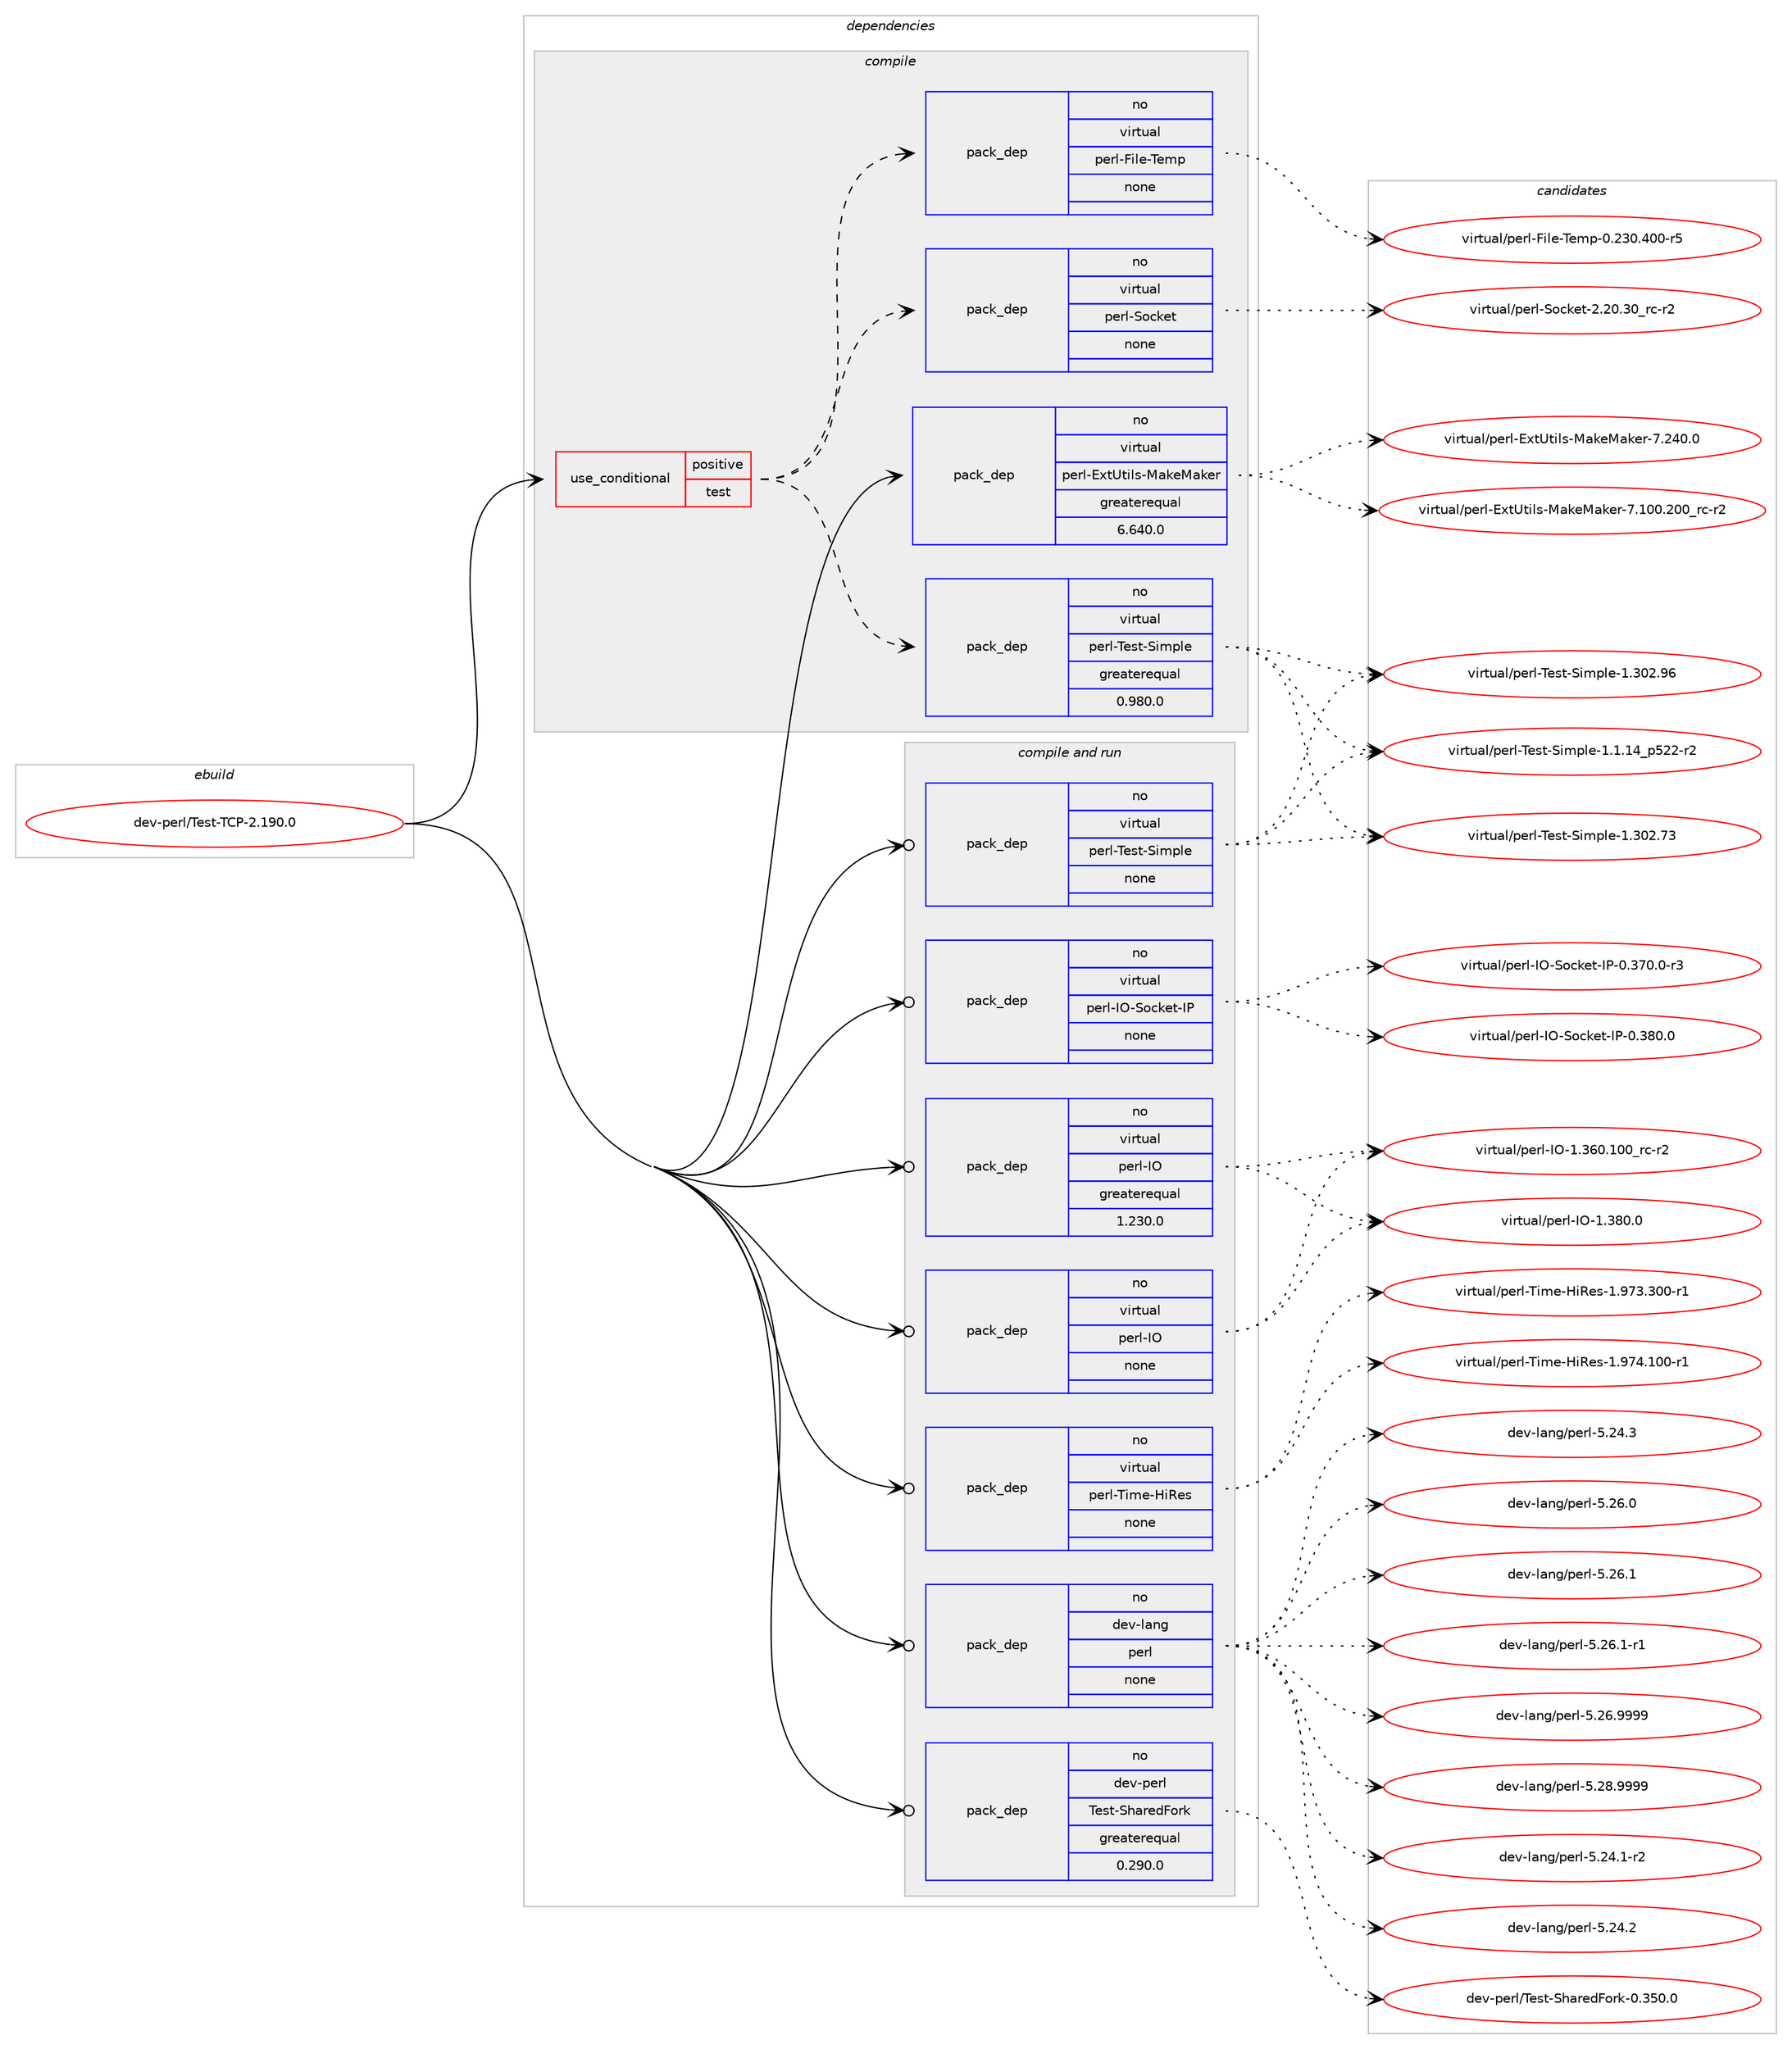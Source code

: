 digraph prolog {

# *************
# Graph options
# *************

newrank=true;
concentrate=true;
compound=true;
graph [rankdir=LR,fontname=Helvetica,fontsize=10,ranksep=1.5];#, ranksep=2.5, nodesep=0.2];
edge  [arrowhead=vee];
node  [fontname=Helvetica,fontsize=10];

# **********
# The ebuild
# **********

subgraph cluster_leftcol {
color=gray;
rank=same;
label=<<i>ebuild</i>>;
id [label="dev-perl/Test-TCP-2.190.0", color=red, width=4, href="../dev-perl/Test-TCP-2.190.0.svg"];
}

# ****************
# The dependencies
# ****************

subgraph cluster_midcol {
color=gray;
label=<<i>dependencies</i>>;
subgraph cluster_compile {
fillcolor="#eeeeee";
style=filled;
label=<<i>compile</i>>;
subgraph cond28110 {
dependency139605 [label=<<TABLE BORDER="0" CELLBORDER="1" CELLSPACING="0" CELLPADDING="4"><TR><TD ROWSPAN="3" CELLPADDING="10">use_conditional</TD></TR><TR><TD>positive</TD></TR><TR><TD>test</TD></TR></TABLE>>, shape=none, color=red];
subgraph pack107802 {
dependency139606 [label=<<TABLE BORDER="0" CELLBORDER="1" CELLSPACING="0" CELLPADDING="4" WIDTH="220"><TR><TD ROWSPAN="6" CELLPADDING="30">pack_dep</TD></TR><TR><TD WIDTH="110">no</TD></TR><TR><TD>virtual</TD></TR><TR><TD>perl-Test-Simple</TD></TR><TR><TD>greaterequal</TD></TR><TR><TD>0.980.0</TD></TR></TABLE>>, shape=none, color=blue];
}
dependency139605:e -> dependency139606:w [weight=20,style="dashed",arrowhead="vee"];
subgraph pack107803 {
dependency139607 [label=<<TABLE BORDER="0" CELLBORDER="1" CELLSPACING="0" CELLPADDING="4" WIDTH="220"><TR><TD ROWSPAN="6" CELLPADDING="30">pack_dep</TD></TR><TR><TD WIDTH="110">no</TD></TR><TR><TD>virtual</TD></TR><TR><TD>perl-File-Temp</TD></TR><TR><TD>none</TD></TR><TR><TD></TD></TR></TABLE>>, shape=none, color=blue];
}
dependency139605:e -> dependency139607:w [weight=20,style="dashed",arrowhead="vee"];
subgraph pack107804 {
dependency139608 [label=<<TABLE BORDER="0" CELLBORDER="1" CELLSPACING="0" CELLPADDING="4" WIDTH="220"><TR><TD ROWSPAN="6" CELLPADDING="30">pack_dep</TD></TR><TR><TD WIDTH="110">no</TD></TR><TR><TD>virtual</TD></TR><TR><TD>perl-Socket</TD></TR><TR><TD>none</TD></TR><TR><TD></TD></TR></TABLE>>, shape=none, color=blue];
}
dependency139605:e -> dependency139608:w [weight=20,style="dashed",arrowhead="vee"];
}
id:e -> dependency139605:w [weight=20,style="solid",arrowhead="vee"];
subgraph pack107805 {
dependency139609 [label=<<TABLE BORDER="0" CELLBORDER="1" CELLSPACING="0" CELLPADDING="4" WIDTH="220"><TR><TD ROWSPAN="6" CELLPADDING="30">pack_dep</TD></TR><TR><TD WIDTH="110">no</TD></TR><TR><TD>virtual</TD></TR><TR><TD>perl-ExtUtils-MakeMaker</TD></TR><TR><TD>greaterequal</TD></TR><TR><TD>6.640.0</TD></TR></TABLE>>, shape=none, color=blue];
}
id:e -> dependency139609:w [weight=20,style="solid",arrowhead="vee"];
}
subgraph cluster_compileandrun {
fillcolor="#eeeeee";
style=filled;
label=<<i>compile and run</i>>;
subgraph pack107806 {
dependency139610 [label=<<TABLE BORDER="0" CELLBORDER="1" CELLSPACING="0" CELLPADDING="4" WIDTH="220"><TR><TD ROWSPAN="6" CELLPADDING="30">pack_dep</TD></TR><TR><TD WIDTH="110">no</TD></TR><TR><TD>dev-lang</TD></TR><TR><TD>perl</TD></TR><TR><TD>none</TD></TR><TR><TD></TD></TR></TABLE>>, shape=none, color=blue];
}
id:e -> dependency139610:w [weight=20,style="solid",arrowhead="odotvee"];
subgraph pack107807 {
dependency139611 [label=<<TABLE BORDER="0" CELLBORDER="1" CELLSPACING="0" CELLPADDING="4" WIDTH="220"><TR><TD ROWSPAN="6" CELLPADDING="30">pack_dep</TD></TR><TR><TD WIDTH="110">no</TD></TR><TR><TD>dev-perl</TD></TR><TR><TD>Test-SharedFork</TD></TR><TR><TD>greaterequal</TD></TR><TR><TD>0.290.0</TD></TR></TABLE>>, shape=none, color=blue];
}
id:e -> dependency139611:w [weight=20,style="solid",arrowhead="odotvee"];
subgraph pack107808 {
dependency139612 [label=<<TABLE BORDER="0" CELLBORDER="1" CELLSPACING="0" CELLPADDING="4" WIDTH="220"><TR><TD ROWSPAN="6" CELLPADDING="30">pack_dep</TD></TR><TR><TD WIDTH="110">no</TD></TR><TR><TD>virtual</TD></TR><TR><TD>perl-IO</TD></TR><TR><TD>greaterequal</TD></TR><TR><TD>1.230.0</TD></TR></TABLE>>, shape=none, color=blue];
}
id:e -> dependency139612:w [weight=20,style="solid",arrowhead="odotvee"];
subgraph pack107809 {
dependency139613 [label=<<TABLE BORDER="0" CELLBORDER="1" CELLSPACING="0" CELLPADDING="4" WIDTH="220"><TR><TD ROWSPAN="6" CELLPADDING="30">pack_dep</TD></TR><TR><TD WIDTH="110">no</TD></TR><TR><TD>virtual</TD></TR><TR><TD>perl-IO</TD></TR><TR><TD>none</TD></TR><TR><TD></TD></TR></TABLE>>, shape=none, color=blue];
}
id:e -> dependency139613:w [weight=20,style="solid",arrowhead="odotvee"];
subgraph pack107810 {
dependency139614 [label=<<TABLE BORDER="0" CELLBORDER="1" CELLSPACING="0" CELLPADDING="4" WIDTH="220"><TR><TD ROWSPAN="6" CELLPADDING="30">pack_dep</TD></TR><TR><TD WIDTH="110">no</TD></TR><TR><TD>virtual</TD></TR><TR><TD>perl-IO-Socket-IP</TD></TR><TR><TD>none</TD></TR><TR><TD></TD></TR></TABLE>>, shape=none, color=blue];
}
id:e -> dependency139614:w [weight=20,style="solid",arrowhead="odotvee"];
subgraph pack107811 {
dependency139615 [label=<<TABLE BORDER="0" CELLBORDER="1" CELLSPACING="0" CELLPADDING="4" WIDTH="220"><TR><TD ROWSPAN="6" CELLPADDING="30">pack_dep</TD></TR><TR><TD WIDTH="110">no</TD></TR><TR><TD>virtual</TD></TR><TR><TD>perl-Test-Simple</TD></TR><TR><TD>none</TD></TR><TR><TD></TD></TR></TABLE>>, shape=none, color=blue];
}
id:e -> dependency139615:w [weight=20,style="solid",arrowhead="odotvee"];
subgraph pack107812 {
dependency139616 [label=<<TABLE BORDER="0" CELLBORDER="1" CELLSPACING="0" CELLPADDING="4" WIDTH="220"><TR><TD ROWSPAN="6" CELLPADDING="30">pack_dep</TD></TR><TR><TD WIDTH="110">no</TD></TR><TR><TD>virtual</TD></TR><TR><TD>perl-Time-HiRes</TD></TR><TR><TD>none</TD></TR><TR><TD></TD></TR></TABLE>>, shape=none, color=blue];
}
id:e -> dependency139616:w [weight=20,style="solid",arrowhead="odotvee"];
}
subgraph cluster_run {
fillcolor="#eeeeee";
style=filled;
label=<<i>run</i>>;
}
}

# **************
# The candidates
# **************

subgraph cluster_choices {
rank=same;
color=gray;
label=<<i>candidates</i>>;

subgraph choice107802 {
color=black;
nodesep=1;
choice11810511411611797108471121011141084584101115116458310510911210810145494649464952951125350504511450 [label="virtual/perl-Test-Simple-1.1.14_p522-r2", color=red, width=4,href="../virtual/perl-Test-Simple-1.1.14_p522-r2.svg"];
choice118105114116117971084711210111410845841011151164583105109112108101454946514850465551 [label="virtual/perl-Test-Simple-1.302.73", color=red, width=4,href="../virtual/perl-Test-Simple-1.302.73.svg"];
choice118105114116117971084711210111410845841011151164583105109112108101454946514850465754 [label="virtual/perl-Test-Simple-1.302.96", color=red, width=4,href="../virtual/perl-Test-Simple-1.302.96.svg"];
dependency139606:e -> choice11810511411611797108471121011141084584101115116458310510911210810145494649464952951125350504511450:w [style=dotted,weight="100"];
dependency139606:e -> choice118105114116117971084711210111410845841011151164583105109112108101454946514850465551:w [style=dotted,weight="100"];
dependency139606:e -> choice118105114116117971084711210111410845841011151164583105109112108101454946514850465754:w [style=dotted,weight="100"];
}
subgraph choice107803 {
color=black;
nodesep=1;
choice118105114116117971084711210111410845701051081014584101109112454846505148465248484511453 [label="virtual/perl-File-Temp-0.230.400-r5", color=red, width=4,href="../virtual/perl-File-Temp-0.230.400-r5.svg"];
dependency139607:e -> choice118105114116117971084711210111410845701051081014584101109112454846505148465248484511453:w [style=dotted,weight="100"];
}
subgraph choice107804 {
color=black;
nodesep=1;
choice1181051141161179710847112101114108458311199107101116455046504846514895114994511450 [label="virtual/perl-Socket-2.20.30_rc-r2", color=red, width=4,href="../virtual/perl-Socket-2.20.30_rc-r2.svg"];
dependency139608:e -> choice1181051141161179710847112101114108458311199107101116455046504846514895114994511450:w [style=dotted,weight="100"];
}
subgraph choice107805 {
color=black;
nodesep=1;
choice118105114116117971084711210111410845691201168511610510811545779710710177971071011144555464948484650484895114994511450 [label="virtual/perl-ExtUtils-MakeMaker-7.100.200_rc-r2", color=red, width=4,href="../virtual/perl-ExtUtils-MakeMaker-7.100.200_rc-r2.svg"];
choice118105114116117971084711210111410845691201168511610510811545779710710177971071011144555465052484648 [label="virtual/perl-ExtUtils-MakeMaker-7.240.0", color=red, width=4,href="../virtual/perl-ExtUtils-MakeMaker-7.240.0.svg"];
dependency139609:e -> choice118105114116117971084711210111410845691201168511610510811545779710710177971071011144555464948484650484895114994511450:w [style=dotted,weight="100"];
dependency139609:e -> choice118105114116117971084711210111410845691201168511610510811545779710710177971071011144555465052484648:w [style=dotted,weight="100"];
}
subgraph choice107806 {
color=black;
nodesep=1;
choice100101118451089711010347112101114108455346505246494511450 [label="dev-lang/perl-5.24.1-r2", color=red, width=4,href="../dev-lang/perl-5.24.1-r2.svg"];
choice10010111845108971101034711210111410845534650524650 [label="dev-lang/perl-5.24.2", color=red, width=4,href="../dev-lang/perl-5.24.2.svg"];
choice10010111845108971101034711210111410845534650524651 [label="dev-lang/perl-5.24.3", color=red, width=4,href="../dev-lang/perl-5.24.3.svg"];
choice10010111845108971101034711210111410845534650544648 [label="dev-lang/perl-5.26.0", color=red, width=4,href="../dev-lang/perl-5.26.0.svg"];
choice10010111845108971101034711210111410845534650544649 [label="dev-lang/perl-5.26.1", color=red, width=4,href="../dev-lang/perl-5.26.1.svg"];
choice100101118451089711010347112101114108455346505446494511449 [label="dev-lang/perl-5.26.1-r1", color=red, width=4,href="../dev-lang/perl-5.26.1-r1.svg"];
choice10010111845108971101034711210111410845534650544657575757 [label="dev-lang/perl-5.26.9999", color=red, width=4,href="../dev-lang/perl-5.26.9999.svg"];
choice10010111845108971101034711210111410845534650564657575757 [label="dev-lang/perl-5.28.9999", color=red, width=4,href="../dev-lang/perl-5.28.9999.svg"];
dependency139610:e -> choice100101118451089711010347112101114108455346505246494511450:w [style=dotted,weight="100"];
dependency139610:e -> choice10010111845108971101034711210111410845534650524650:w [style=dotted,weight="100"];
dependency139610:e -> choice10010111845108971101034711210111410845534650524651:w [style=dotted,weight="100"];
dependency139610:e -> choice10010111845108971101034711210111410845534650544648:w [style=dotted,weight="100"];
dependency139610:e -> choice10010111845108971101034711210111410845534650544649:w [style=dotted,weight="100"];
dependency139610:e -> choice100101118451089711010347112101114108455346505446494511449:w [style=dotted,weight="100"];
dependency139610:e -> choice10010111845108971101034711210111410845534650544657575757:w [style=dotted,weight="100"];
dependency139610:e -> choice10010111845108971101034711210111410845534650564657575757:w [style=dotted,weight="100"];
}
subgraph choice107807 {
color=black;
nodesep=1;
choice100101118451121011141084784101115116458310497114101100701111141074548465153484648 [label="dev-perl/Test-SharedFork-0.350.0", color=red, width=4,href="../dev-perl/Test-SharedFork-0.350.0.svg"];
dependency139611:e -> choice100101118451121011141084784101115116458310497114101100701111141074548465153484648:w [style=dotted,weight="100"];
}
subgraph choice107808 {
color=black;
nodesep=1;
choice11810511411611797108471121011141084573794549465154484649484895114994511450 [label="virtual/perl-IO-1.360.100_rc-r2", color=red, width=4,href="../virtual/perl-IO-1.360.100_rc-r2.svg"];
choice11810511411611797108471121011141084573794549465156484648 [label="virtual/perl-IO-1.380.0", color=red, width=4,href="../virtual/perl-IO-1.380.0.svg"];
dependency139612:e -> choice11810511411611797108471121011141084573794549465154484649484895114994511450:w [style=dotted,weight="100"];
dependency139612:e -> choice11810511411611797108471121011141084573794549465156484648:w [style=dotted,weight="100"];
}
subgraph choice107809 {
color=black;
nodesep=1;
choice11810511411611797108471121011141084573794549465154484649484895114994511450 [label="virtual/perl-IO-1.360.100_rc-r2", color=red, width=4,href="../virtual/perl-IO-1.360.100_rc-r2.svg"];
choice11810511411611797108471121011141084573794549465156484648 [label="virtual/perl-IO-1.380.0", color=red, width=4,href="../virtual/perl-IO-1.380.0.svg"];
dependency139613:e -> choice11810511411611797108471121011141084573794549465154484649484895114994511450:w [style=dotted,weight="100"];
dependency139613:e -> choice11810511411611797108471121011141084573794549465156484648:w [style=dotted,weight="100"];
}
subgraph choice107810 {
color=black;
nodesep=1;
choice118105114116117971084711210111410845737945831119910710111645738045484651554846484511451 [label="virtual/perl-IO-Socket-IP-0.370.0-r3", color=red, width=4,href="../virtual/perl-IO-Socket-IP-0.370.0-r3.svg"];
choice11810511411611797108471121011141084573794583111991071011164573804548465156484648 [label="virtual/perl-IO-Socket-IP-0.380.0", color=red, width=4,href="../virtual/perl-IO-Socket-IP-0.380.0.svg"];
dependency139614:e -> choice118105114116117971084711210111410845737945831119910710111645738045484651554846484511451:w [style=dotted,weight="100"];
dependency139614:e -> choice11810511411611797108471121011141084573794583111991071011164573804548465156484648:w [style=dotted,weight="100"];
}
subgraph choice107811 {
color=black;
nodesep=1;
choice11810511411611797108471121011141084584101115116458310510911210810145494649464952951125350504511450 [label="virtual/perl-Test-Simple-1.1.14_p522-r2", color=red, width=4,href="../virtual/perl-Test-Simple-1.1.14_p522-r2.svg"];
choice118105114116117971084711210111410845841011151164583105109112108101454946514850465551 [label="virtual/perl-Test-Simple-1.302.73", color=red, width=4,href="../virtual/perl-Test-Simple-1.302.73.svg"];
choice118105114116117971084711210111410845841011151164583105109112108101454946514850465754 [label="virtual/perl-Test-Simple-1.302.96", color=red, width=4,href="../virtual/perl-Test-Simple-1.302.96.svg"];
dependency139615:e -> choice11810511411611797108471121011141084584101115116458310510911210810145494649464952951125350504511450:w [style=dotted,weight="100"];
dependency139615:e -> choice118105114116117971084711210111410845841011151164583105109112108101454946514850465551:w [style=dotted,weight="100"];
dependency139615:e -> choice118105114116117971084711210111410845841011151164583105109112108101454946514850465754:w [style=dotted,weight="100"];
}
subgraph choice107812 {
color=black;
nodesep=1;
choice11810511411611797108471121011141084584105109101457210582101115454946575551465148484511449 [label="virtual/perl-Time-HiRes-1.973.300-r1", color=red, width=4,href="../virtual/perl-Time-HiRes-1.973.300-r1.svg"];
choice11810511411611797108471121011141084584105109101457210582101115454946575552464948484511449 [label="virtual/perl-Time-HiRes-1.974.100-r1", color=red, width=4,href="../virtual/perl-Time-HiRes-1.974.100-r1.svg"];
dependency139616:e -> choice11810511411611797108471121011141084584105109101457210582101115454946575551465148484511449:w [style=dotted,weight="100"];
dependency139616:e -> choice11810511411611797108471121011141084584105109101457210582101115454946575552464948484511449:w [style=dotted,weight="100"];
}
}

}
